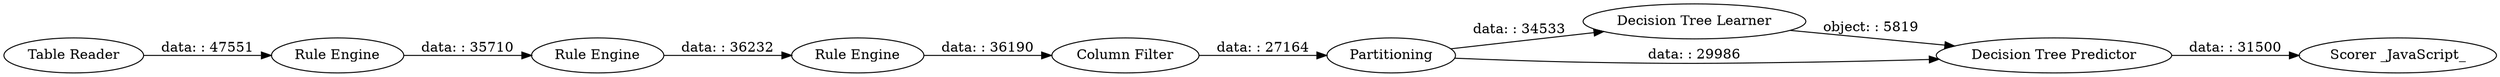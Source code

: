 digraph {
	"-5230041839497114382_34" [label="Scorer _JavaScript_"]
	"6832880614534142949_2" [label="Table Reader"]
	"6832880614534142949_35" [label="Rule Engine"]
	"-5230041839497114382_32" [label="Decision Tree Learner"]
	"-5230041839497114382_29" [label=Partitioning]
	"6832880614534142949_31" [label="Column Filter"]
	"6832880614534142949_36" [label="Rule Engine"]
	"6832880614534142949_30" [label="Rule Engine"]
	"-5230041839497114382_33" [label="Decision Tree Predictor"]
	"6832880614534142949_35" -> "6832880614534142949_36" [label="data: : 36232"]
	"6832880614534142949_30" -> "6832880614534142949_35" [label="data: : 35710"]
	"-5230041839497114382_33" -> "-5230041839497114382_34" [label="data: : 31500"]
	"6832880614534142949_2" -> "6832880614534142949_30" [label="data: : 47551"]
	"-5230041839497114382_29" -> "-5230041839497114382_32" [label="data: : 34533"]
	"-5230041839497114382_29" -> "-5230041839497114382_33" [label="data: : 29986"]
	"6832880614534142949_31" -> "-5230041839497114382_29" [label="data: : 27164"]
	"-5230041839497114382_32" -> "-5230041839497114382_33" [label="object: : 5819"]
	"6832880614534142949_36" -> "6832880614534142949_31" [label="data: : 36190"]
	rankdir=LR
}

